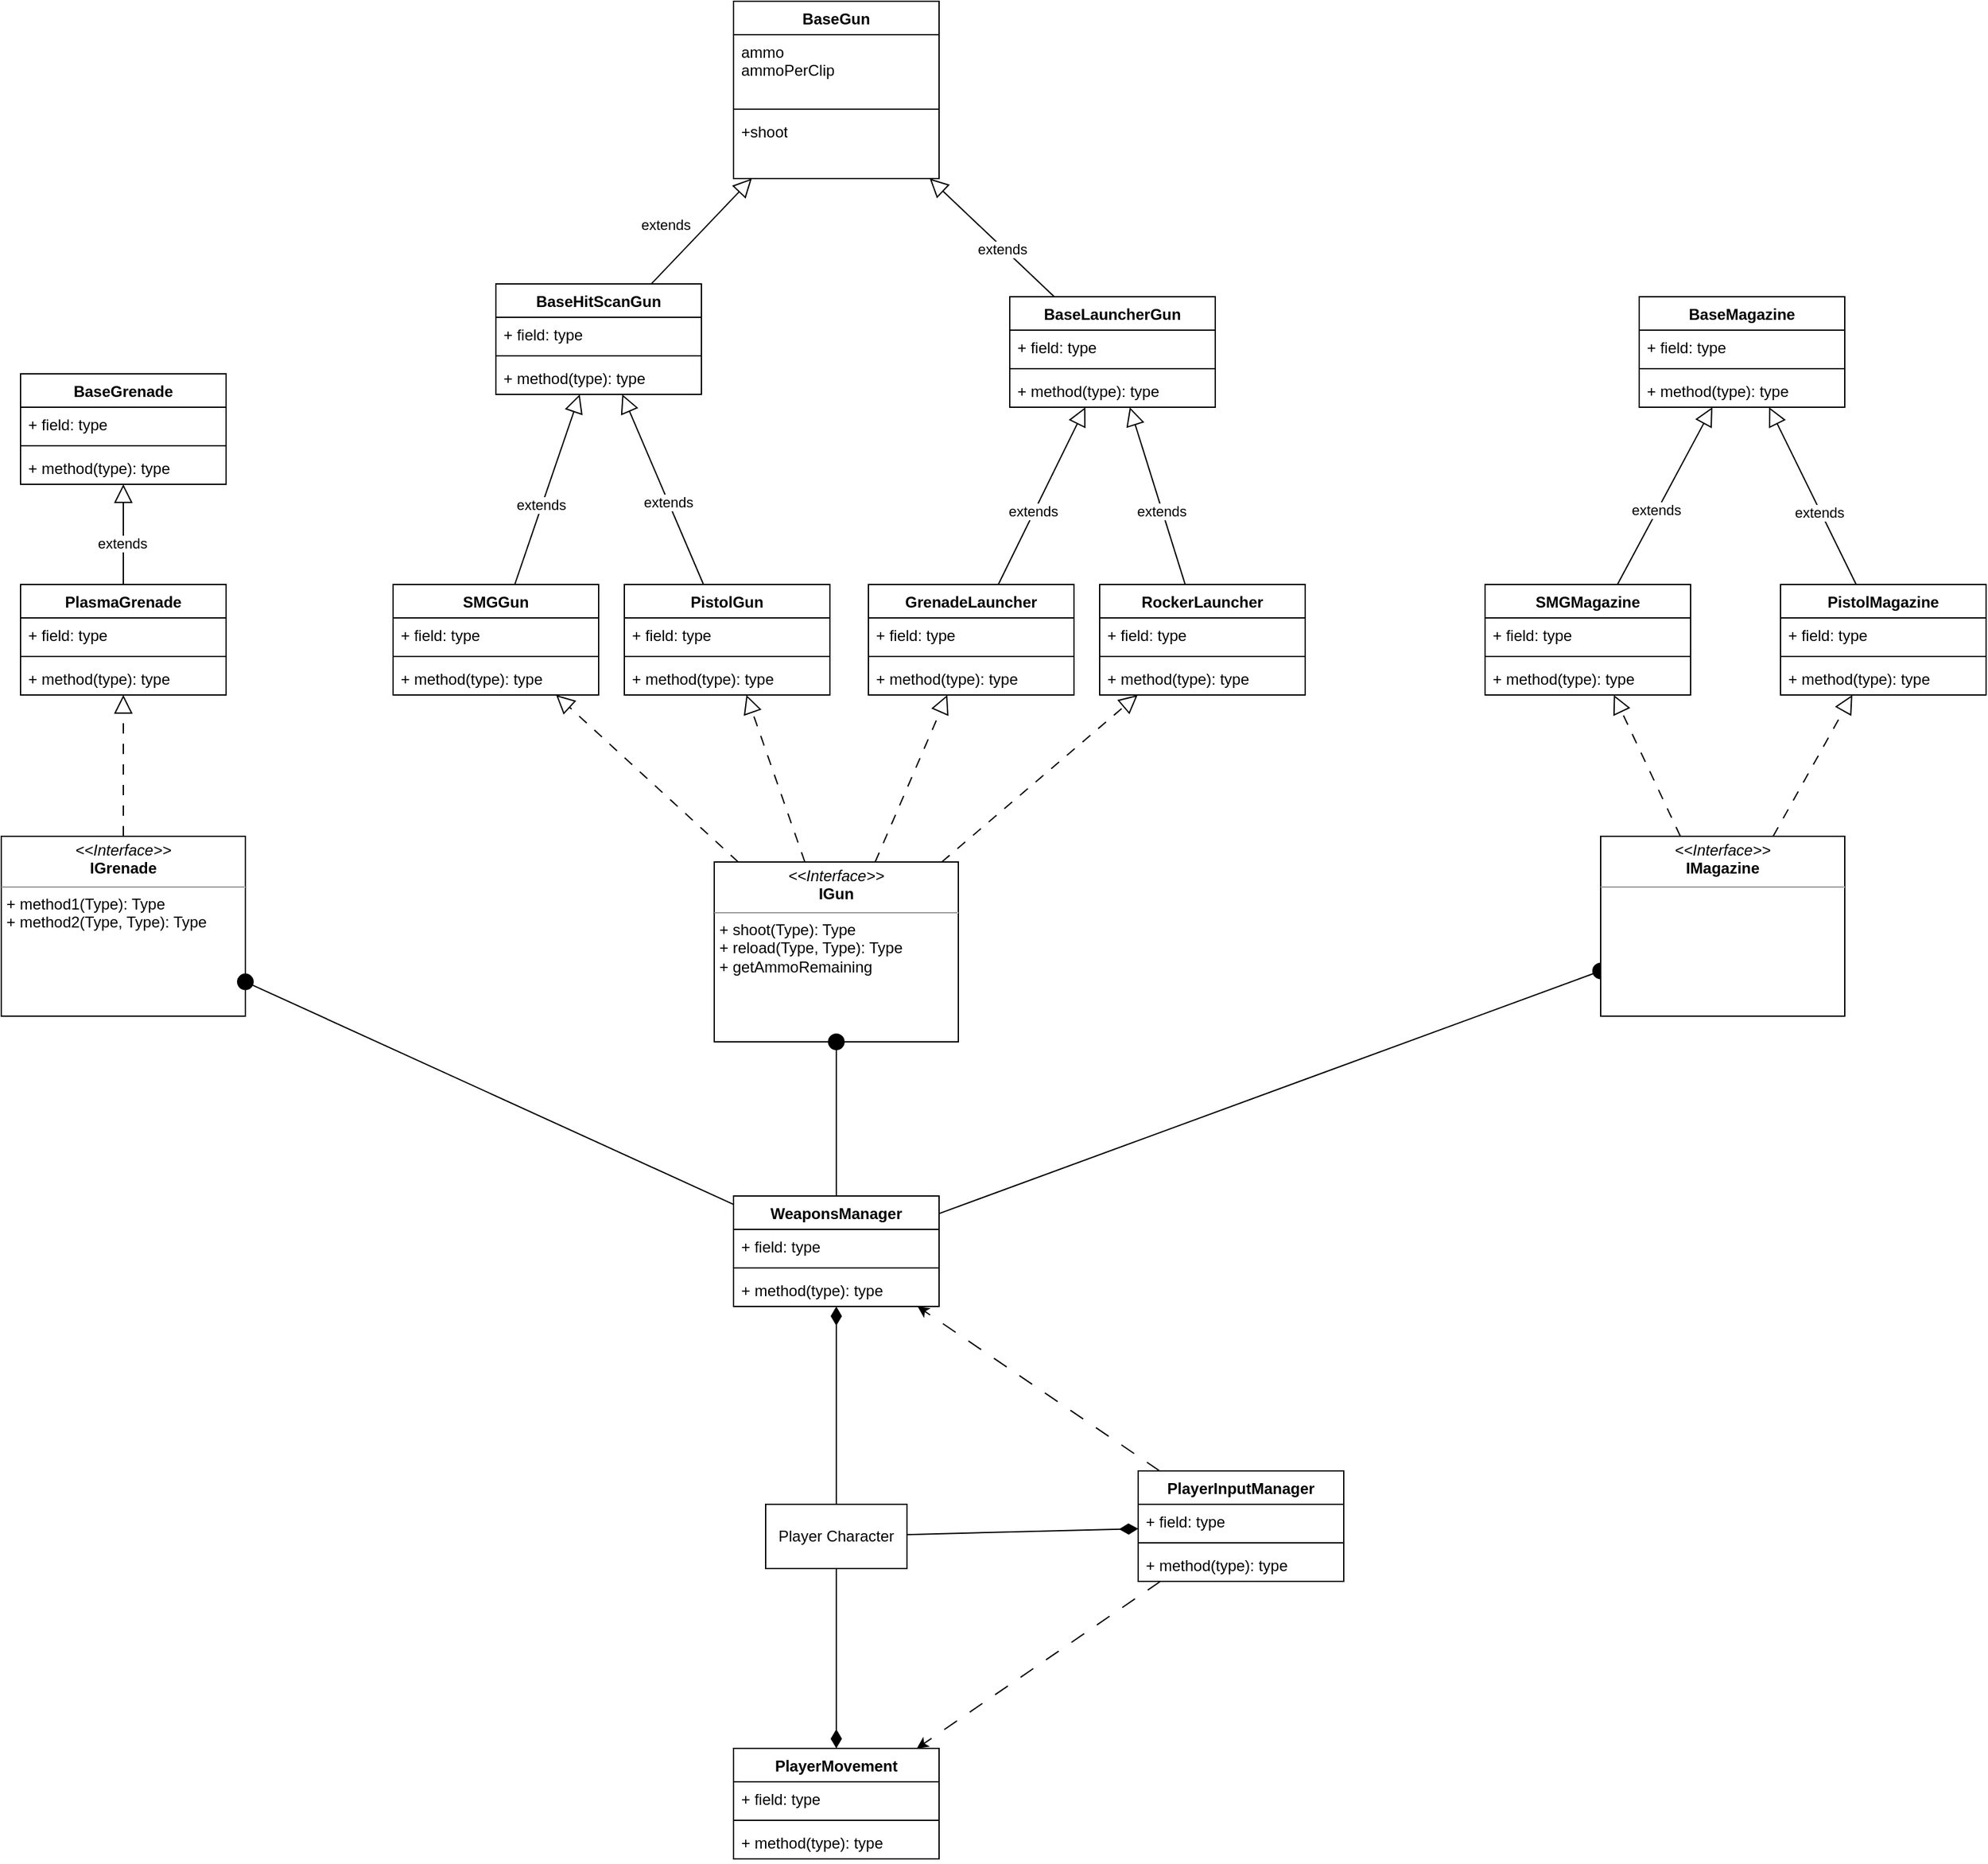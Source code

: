 <mxfile version="26.2.12">
  <diagram name="Page-1" id="c4acf3e9-155e-7222-9cf6-157b1a14988f">
    <mxGraphModel dx="2395" dy="2134" grid="1" gridSize="10" guides="1" tooltips="1" connect="1" arrows="1" fold="1" page="1" pageScale="1" pageWidth="850" pageHeight="1100" background="none" math="0" shadow="0">
      <root>
        <mxCell id="0" />
        <mxCell id="1" parent="0" />
        <mxCell id="F5jnOW8FbkZTIx8M4Hv_-44" style="rounded=0;orthogonalLoop=1;jettySize=auto;html=1;endArrow=diamondThin;endFill=1;startSize=6;endSize=12;exitX=0.5;exitY=0;exitDx=0;exitDy=0;" edge="1" parent="1" source="F5jnOW8FbkZTIx8M4Hv_-43" target="Zl_Os-EKIDO8VoNOlCzx-9">
          <mxGeometry relative="1" as="geometry" />
        </mxCell>
        <mxCell id="F5jnOW8FbkZTIx8M4Hv_-100" style="rounded=0;orthogonalLoop=1;jettySize=auto;html=1;endArrow=oval;endFill=1;endSize=12;" edge="1" parent="1" source="Zl_Os-EKIDO8VoNOlCzx-9" target="F5jnOW8FbkZTIx8M4Hv_-99">
          <mxGeometry relative="1" as="geometry">
            <mxPoint x="410" y="490" as="targetPoint" />
          </mxGeometry>
        </mxCell>
        <mxCell id="Zl_Os-EKIDO8VoNOlCzx-9" value="WeaponsManager" style="swimlane;fontStyle=1;align=center;verticalAlign=top;childLayout=stackLayout;horizontal=1;startSize=26;horizontalStack=0;resizeParent=1;resizeParentMax=0;resizeLast=0;collapsible=1;marginBottom=0;whiteSpace=wrap;html=1;" parent="1" vertex="1">
          <mxGeometry x="-205" y="800" width="160" height="86" as="geometry" />
        </mxCell>
        <mxCell id="Zl_Os-EKIDO8VoNOlCzx-10" value="+ field: type" style="text;strokeColor=none;fillColor=none;align=left;verticalAlign=top;spacingLeft=4;spacingRight=4;overflow=hidden;rotatable=0;points=[[0,0.5],[1,0.5]];portConstraint=eastwest;whiteSpace=wrap;html=1;" parent="Zl_Os-EKIDO8VoNOlCzx-9" vertex="1">
          <mxGeometry y="26" width="160" height="26" as="geometry" />
        </mxCell>
        <mxCell id="Zl_Os-EKIDO8VoNOlCzx-11" value="" style="line;strokeWidth=1;fillColor=none;align=left;verticalAlign=middle;spacingTop=-1;spacingLeft=3;spacingRight=3;rotatable=0;labelPosition=right;points=[];portConstraint=eastwest;strokeColor=inherit;" parent="Zl_Os-EKIDO8VoNOlCzx-9" vertex="1">
          <mxGeometry y="52" width="160" height="8" as="geometry" />
        </mxCell>
        <mxCell id="Zl_Os-EKIDO8VoNOlCzx-12" value="+ method(type): type" style="text;strokeColor=none;fillColor=none;align=left;verticalAlign=top;spacingLeft=4;spacingRight=4;overflow=hidden;rotatable=0;points=[[0,0.5],[1,0.5]];portConstraint=eastwest;whiteSpace=wrap;html=1;" parent="Zl_Os-EKIDO8VoNOlCzx-9" vertex="1">
          <mxGeometry y="60" width="160" height="26" as="geometry" />
        </mxCell>
        <mxCell id="F5jnOW8FbkZTIx8M4Hv_-2" value="" style="endArrow=block;dashed=1;endFill=0;endSize=12;html=1;rounded=0;startSize=6;jumpSize=6;flowAnimation=0;shadow=0;dashPattern=8 8;" edge="1" parent="1" source="F5jnOW8FbkZTIx8M4Hv_-11" target="F5jnOW8FbkZTIx8M4Hv_-3">
          <mxGeometry width="160" relative="1" as="geometry">
            <mxPoint x="-450" y="158" as="sourcePoint" />
            <mxPoint x="-290" y="158" as="targetPoint" />
          </mxGeometry>
        </mxCell>
        <mxCell id="F5jnOW8FbkZTIx8M4Hv_-3" value="SMGGun" style="swimlane;fontStyle=1;align=center;verticalAlign=top;childLayout=stackLayout;horizontal=1;startSize=26;horizontalStack=0;resizeParent=1;resizeParentMax=0;resizeLast=0;collapsible=1;marginBottom=0;whiteSpace=wrap;html=1;" vertex="1" parent="1">
          <mxGeometry x="-470" y="324" width="160" height="86" as="geometry" />
        </mxCell>
        <mxCell id="F5jnOW8FbkZTIx8M4Hv_-4" value="+ field: type" style="text;strokeColor=none;fillColor=none;align=left;verticalAlign=top;spacingLeft=4;spacingRight=4;overflow=hidden;rotatable=0;points=[[0,0.5],[1,0.5]];portConstraint=eastwest;whiteSpace=wrap;html=1;" vertex="1" parent="F5jnOW8FbkZTIx8M4Hv_-3">
          <mxGeometry y="26" width="160" height="26" as="geometry" />
        </mxCell>
        <mxCell id="F5jnOW8FbkZTIx8M4Hv_-5" value="" style="line;strokeWidth=1;fillColor=none;align=left;verticalAlign=middle;spacingTop=-1;spacingLeft=3;spacingRight=3;rotatable=0;labelPosition=right;points=[];portConstraint=eastwest;strokeColor=inherit;" vertex="1" parent="F5jnOW8FbkZTIx8M4Hv_-3">
          <mxGeometry y="52" width="160" height="8" as="geometry" />
        </mxCell>
        <mxCell id="F5jnOW8FbkZTIx8M4Hv_-6" value="+ method(type): type" style="text;strokeColor=none;fillColor=none;align=left;verticalAlign=top;spacingLeft=4;spacingRight=4;overflow=hidden;rotatable=0;points=[[0,0.5],[1,0.5]];portConstraint=eastwest;whiteSpace=wrap;html=1;" vertex="1" parent="F5jnOW8FbkZTIx8M4Hv_-3">
          <mxGeometry y="60" width="160" height="26" as="geometry" />
        </mxCell>
        <mxCell id="F5jnOW8FbkZTIx8M4Hv_-7" value="PistolGun" style="swimlane;fontStyle=1;align=center;verticalAlign=top;childLayout=stackLayout;horizontal=1;startSize=26;horizontalStack=0;resizeParent=1;resizeParentMax=0;resizeLast=0;collapsible=1;marginBottom=0;whiteSpace=wrap;html=1;" vertex="1" parent="1">
          <mxGeometry x="-290" y="324" width="160" height="86" as="geometry" />
        </mxCell>
        <mxCell id="F5jnOW8FbkZTIx8M4Hv_-8" value="+ field: type" style="text;strokeColor=none;fillColor=none;align=left;verticalAlign=top;spacingLeft=4;spacingRight=4;overflow=hidden;rotatable=0;points=[[0,0.5],[1,0.5]];portConstraint=eastwest;whiteSpace=wrap;html=1;" vertex="1" parent="F5jnOW8FbkZTIx8M4Hv_-7">
          <mxGeometry y="26" width="160" height="26" as="geometry" />
        </mxCell>
        <mxCell id="F5jnOW8FbkZTIx8M4Hv_-9" value="" style="line;strokeWidth=1;fillColor=none;align=left;verticalAlign=middle;spacingTop=-1;spacingLeft=3;spacingRight=3;rotatable=0;labelPosition=right;points=[];portConstraint=eastwest;strokeColor=inherit;" vertex="1" parent="F5jnOW8FbkZTIx8M4Hv_-7">
          <mxGeometry y="52" width="160" height="8" as="geometry" />
        </mxCell>
        <mxCell id="F5jnOW8FbkZTIx8M4Hv_-10" value="+ method(type): type" style="text;strokeColor=none;fillColor=none;align=left;verticalAlign=top;spacingLeft=4;spacingRight=4;overflow=hidden;rotatable=0;points=[[0,0.5],[1,0.5]];portConstraint=eastwest;whiteSpace=wrap;html=1;" vertex="1" parent="F5jnOW8FbkZTIx8M4Hv_-7">
          <mxGeometry y="60" width="160" height="26" as="geometry" />
        </mxCell>
        <mxCell id="F5jnOW8FbkZTIx8M4Hv_-11" value="&lt;p style=&quot;margin:0px;margin-top:4px;text-align:center;&quot;&gt;&lt;i&gt;&amp;lt;&amp;lt;Interface&amp;gt;&amp;gt;&lt;/i&gt;&lt;br&gt;&lt;b&gt;IGun&lt;/b&gt;&lt;/p&gt;&lt;hr size=&quot;1&quot;&gt;&lt;p style=&quot;margin:0px;margin-left:4px;&quot;&gt;+ shoot(Type): Type&lt;br&gt;+ reload(Type, Type): Type&lt;/p&gt;&lt;p style=&quot;margin:0px;margin-left:4px;&quot;&gt;+ getAmmoRemaining&lt;/p&gt;" style="verticalAlign=top;align=left;overflow=fill;fontSize=12;fontFamily=Helvetica;html=1;rounded=0;shadow=0;comic=0;labelBackgroundColor=none;strokeWidth=1" vertex="1" parent="1">
          <mxGeometry x="-220" y="540" width="190" height="140" as="geometry" />
        </mxCell>
        <mxCell id="F5jnOW8FbkZTIx8M4Hv_-22" value="PlasmaGrenade" style="swimlane;fontStyle=1;align=center;verticalAlign=top;childLayout=stackLayout;horizontal=1;startSize=26;horizontalStack=0;resizeParent=1;resizeParentMax=0;resizeLast=0;collapsible=1;marginBottom=0;whiteSpace=wrap;html=1;" vertex="1" parent="1">
          <mxGeometry x="-760" y="324" width="160" height="86" as="geometry" />
        </mxCell>
        <mxCell id="F5jnOW8FbkZTIx8M4Hv_-23" value="+ field: type" style="text;strokeColor=none;fillColor=none;align=left;verticalAlign=top;spacingLeft=4;spacingRight=4;overflow=hidden;rotatable=0;points=[[0,0.5],[1,0.5]];portConstraint=eastwest;whiteSpace=wrap;html=1;" vertex="1" parent="F5jnOW8FbkZTIx8M4Hv_-22">
          <mxGeometry y="26" width="160" height="26" as="geometry" />
        </mxCell>
        <mxCell id="F5jnOW8FbkZTIx8M4Hv_-24" value="" style="line;strokeWidth=1;fillColor=none;align=left;verticalAlign=middle;spacingTop=-1;spacingLeft=3;spacingRight=3;rotatable=0;labelPosition=right;points=[];portConstraint=eastwest;strokeColor=inherit;" vertex="1" parent="F5jnOW8FbkZTIx8M4Hv_-22">
          <mxGeometry y="52" width="160" height="8" as="geometry" />
        </mxCell>
        <mxCell id="F5jnOW8FbkZTIx8M4Hv_-25" value="+ method(type): type" style="text;strokeColor=none;fillColor=none;align=left;verticalAlign=top;spacingLeft=4;spacingRight=4;overflow=hidden;rotatable=0;points=[[0,0.5],[1,0.5]];portConstraint=eastwest;whiteSpace=wrap;html=1;" vertex="1" parent="F5jnOW8FbkZTIx8M4Hv_-22">
          <mxGeometry y="60" width="160" height="26" as="geometry" />
        </mxCell>
        <mxCell id="F5jnOW8FbkZTIx8M4Hv_-33" style="rounded=0;orthogonalLoop=1;jettySize=auto;html=1;dashed=1;dashPattern=8 8;endSize=12;endArrow=block;endFill=0;" edge="1" parent="1" source="F5jnOW8FbkZTIx8M4Hv_-32" target="F5jnOW8FbkZTIx8M4Hv_-22">
          <mxGeometry relative="1" as="geometry" />
        </mxCell>
        <mxCell id="F5jnOW8FbkZTIx8M4Hv_-32" value="&lt;p style=&quot;margin:0px;margin-top:4px;text-align:center;&quot;&gt;&lt;i&gt;&amp;lt;&amp;lt;Interface&amp;gt;&amp;gt;&lt;/i&gt;&lt;br&gt;&lt;b&gt;IGrenade&lt;/b&gt;&lt;/p&gt;&lt;hr size=&quot;1&quot;&gt;&lt;p style=&quot;margin:0px;margin-left:4px;&quot;&gt;+ method1(Type): Type&lt;br&gt;+ method2(Type, Type): Type&lt;/p&gt;" style="verticalAlign=top;align=left;overflow=fill;fontSize=12;fontFamily=Helvetica;html=1;rounded=0;shadow=0;comic=0;labelBackgroundColor=none;strokeWidth=1" vertex="1" parent="1">
          <mxGeometry x="-775" y="520" width="190" height="140" as="geometry" />
        </mxCell>
        <mxCell id="F5jnOW8FbkZTIx8M4Hv_-34" value="" style="endArrow=oval;endFill=1;endSize=12;html=1;rounded=0;" edge="1" parent="1" source="Zl_Os-EKIDO8VoNOlCzx-9" target="F5jnOW8FbkZTIx8M4Hv_-32">
          <mxGeometry width="160" relative="1" as="geometry">
            <mxPoint x="-60" y="678" as="sourcePoint" />
            <mxPoint x="100" y="678" as="targetPoint" />
          </mxGeometry>
        </mxCell>
        <mxCell id="F5jnOW8FbkZTIx8M4Hv_-35" value="" style="endArrow=oval;endFill=1;endSize=12;html=1;rounded=0;" edge="1" parent="1" source="Zl_Os-EKIDO8VoNOlCzx-9" target="F5jnOW8FbkZTIx8M4Hv_-11">
          <mxGeometry width="160" relative="1" as="geometry">
            <mxPoint x="183" y="695" as="sourcePoint" />
            <mxPoint x="60" y="528" as="targetPoint" />
          </mxGeometry>
        </mxCell>
        <mxCell id="F5jnOW8FbkZTIx8M4Hv_-38" style="rounded=0;orthogonalLoop=1;jettySize=auto;html=1;dashed=1;dashPattern=8 8;endSize=12;endArrow=block;endFill=0;" edge="1" parent="1" source="F5jnOW8FbkZTIx8M4Hv_-11" target="F5jnOW8FbkZTIx8M4Hv_-7">
          <mxGeometry relative="1" as="geometry">
            <mxPoint x="90" y="221" as="sourcePoint" />
            <mxPoint x="5" y="278" as="targetPoint" />
          </mxGeometry>
        </mxCell>
        <mxCell id="F5jnOW8FbkZTIx8M4Hv_-111" style="rounded=0;orthogonalLoop=1;jettySize=auto;html=1;dashed=1;dashPattern=12 12;" edge="1" parent="1" source="F5jnOW8FbkZTIx8M4Hv_-39" target="Zl_Os-EKIDO8VoNOlCzx-9">
          <mxGeometry relative="1" as="geometry" />
        </mxCell>
        <mxCell id="F5jnOW8FbkZTIx8M4Hv_-39" value="PlayerInputManager" style="swimlane;fontStyle=1;align=center;verticalAlign=top;childLayout=stackLayout;horizontal=1;startSize=26;horizontalStack=0;resizeParent=1;resizeParentMax=0;resizeLast=0;collapsible=1;marginBottom=0;whiteSpace=wrap;html=1;" vertex="1" parent="1">
          <mxGeometry x="110" y="1014" width="160" height="86" as="geometry" />
        </mxCell>
        <mxCell id="F5jnOW8FbkZTIx8M4Hv_-40" value="+ field: type" style="text;strokeColor=none;fillColor=none;align=left;verticalAlign=top;spacingLeft=4;spacingRight=4;overflow=hidden;rotatable=0;points=[[0,0.5],[1,0.5]];portConstraint=eastwest;whiteSpace=wrap;html=1;" vertex="1" parent="F5jnOW8FbkZTIx8M4Hv_-39">
          <mxGeometry y="26" width="160" height="26" as="geometry" />
        </mxCell>
        <mxCell id="F5jnOW8FbkZTIx8M4Hv_-41" value="" style="line;strokeWidth=1;fillColor=none;align=left;verticalAlign=middle;spacingTop=-1;spacingLeft=3;spacingRight=3;rotatable=0;labelPosition=right;points=[];portConstraint=eastwest;strokeColor=inherit;" vertex="1" parent="F5jnOW8FbkZTIx8M4Hv_-39">
          <mxGeometry y="52" width="160" height="8" as="geometry" />
        </mxCell>
        <mxCell id="F5jnOW8FbkZTIx8M4Hv_-42" value="+ method(type): type" style="text;strokeColor=none;fillColor=none;align=left;verticalAlign=top;spacingLeft=4;spacingRight=4;overflow=hidden;rotatable=0;points=[[0,0.5],[1,0.5]];portConstraint=eastwest;whiteSpace=wrap;html=1;" vertex="1" parent="F5jnOW8FbkZTIx8M4Hv_-39">
          <mxGeometry y="60" width="160" height="26" as="geometry" />
        </mxCell>
        <mxCell id="F5jnOW8FbkZTIx8M4Hv_-43" value="Player Character" style="html=1;whiteSpace=wrap;" vertex="1" parent="1">
          <mxGeometry x="-180" y="1040" width="110" height="50" as="geometry" />
        </mxCell>
        <mxCell id="F5jnOW8FbkZTIx8M4Hv_-45" style="rounded=0;orthogonalLoop=1;jettySize=auto;html=1;endArrow=diamondThin;endFill=1;startSize=6;endSize=12;" edge="1" parent="1" source="F5jnOW8FbkZTIx8M4Hv_-43" target="F5jnOW8FbkZTIx8M4Hv_-39">
          <mxGeometry relative="1" as="geometry">
            <mxPoint x="-155" y="990" as="sourcePoint" />
            <mxPoint x="-175" y="823" as="targetPoint" />
          </mxGeometry>
        </mxCell>
        <mxCell id="F5jnOW8FbkZTIx8M4Hv_-46" value="PlayerMovement" style="swimlane;fontStyle=1;align=center;verticalAlign=top;childLayout=stackLayout;horizontal=1;startSize=26;horizontalStack=0;resizeParent=1;resizeParentMax=0;resizeLast=0;collapsible=1;marginBottom=0;whiteSpace=wrap;html=1;" vertex="1" parent="1">
          <mxGeometry x="-205" y="1230" width="160" height="86" as="geometry" />
        </mxCell>
        <mxCell id="F5jnOW8FbkZTIx8M4Hv_-47" value="+ field: type" style="text;strokeColor=none;fillColor=none;align=left;verticalAlign=top;spacingLeft=4;spacingRight=4;overflow=hidden;rotatable=0;points=[[0,0.5],[1,0.5]];portConstraint=eastwest;whiteSpace=wrap;html=1;" vertex="1" parent="F5jnOW8FbkZTIx8M4Hv_-46">
          <mxGeometry y="26" width="160" height="26" as="geometry" />
        </mxCell>
        <mxCell id="F5jnOW8FbkZTIx8M4Hv_-48" value="" style="line;strokeWidth=1;fillColor=none;align=left;verticalAlign=middle;spacingTop=-1;spacingLeft=3;spacingRight=3;rotatable=0;labelPosition=right;points=[];portConstraint=eastwest;strokeColor=inherit;" vertex="1" parent="F5jnOW8FbkZTIx8M4Hv_-46">
          <mxGeometry y="52" width="160" height="8" as="geometry" />
        </mxCell>
        <mxCell id="F5jnOW8FbkZTIx8M4Hv_-49" value="+ method(type): type" style="text;strokeColor=none;fillColor=none;align=left;verticalAlign=top;spacingLeft=4;spacingRight=4;overflow=hidden;rotatable=0;points=[[0,0.5],[1,0.5]];portConstraint=eastwest;whiteSpace=wrap;html=1;" vertex="1" parent="F5jnOW8FbkZTIx8M4Hv_-46">
          <mxGeometry y="60" width="160" height="26" as="geometry" />
        </mxCell>
        <mxCell id="F5jnOW8FbkZTIx8M4Hv_-50" style="rounded=0;orthogonalLoop=1;jettySize=auto;html=1;endArrow=diamondThin;endFill=1;startSize=6;endSize=12;" edge="1" parent="1" source="F5jnOW8FbkZTIx8M4Hv_-43" target="F5jnOW8FbkZTIx8M4Hv_-46">
          <mxGeometry relative="1" as="geometry">
            <mxPoint x="75" y="927" as="sourcePoint" />
            <mxPoint x="137" y="830" as="targetPoint" />
          </mxGeometry>
        </mxCell>
        <mxCell id="F5jnOW8FbkZTIx8M4Hv_-55" style="rounded=0;orthogonalLoop=1;jettySize=auto;html=1;endArrow=block;endFill=0;startSize=6;endSize=12;" edge="1" parent="1" source="F5jnOW8FbkZTIx8M4Hv_-3" target="F5jnOW8FbkZTIx8M4Hv_-51">
          <mxGeometry relative="1" as="geometry" />
        </mxCell>
        <mxCell id="F5jnOW8FbkZTIx8M4Hv_-57" value="extends" style="edgeLabel;html=1;align=center;verticalAlign=middle;resizable=0;points=[];" vertex="1" connectable="0" parent="F5jnOW8FbkZTIx8M4Hv_-55">
          <mxGeometry x="-0.172" y="1" relative="1" as="geometry">
            <mxPoint as="offset" />
          </mxGeometry>
        </mxCell>
        <mxCell id="F5jnOW8FbkZTIx8M4Hv_-51" value="&lt;div&gt;BaseHitScanGun&lt;/div&gt;" style="swimlane;fontStyle=1;align=center;verticalAlign=top;childLayout=stackLayout;horizontal=1;startSize=26;horizontalStack=0;resizeParent=1;resizeParentMax=0;resizeLast=0;collapsible=1;marginBottom=0;whiteSpace=wrap;html=1;" vertex="1" parent="1">
          <mxGeometry x="-390" y="90" width="160" height="86" as="geometry" />
        </mxCell>
        <mxCell id="F5jnOW8FbkZTIx8M4Hv_-52" value="+ field: type" style="text;strokeColor=none;fillColor=none;align=left;verticalAlign=top;spacingLeft=4;spacingRight=4;overflow=hidden;rotatable=0;points=[[0,0.5],[1,0.5]];portConstraint=eastwest;whiteSpace=wrap;html=1;" vertex="1" parent="F5jnOW8FbkZTIx8M4Hv_-51">
          <mxGeometry y="26" width="160" height="26" as="geometry" />
        </mxCell>
        <mxCell id="F5jnOW8FbkZTIx8M4Hv_-53" value="" style="line;strokeWidth=1;fillColor=none;align=left;verticalAlign=middle;spacingTop=-1;spacingLeft=3;spacingRight=3;rotatable=0;labelPosition=right;points=[];portConstraint=eastwest;strokeColor=inherit;" vertex="1" parent="F5jnOW8FbkZTIx8M4Hv_-51">
          <mxGeometry y="52" width="160" height="8" as="geometry" />
        </mxCell>
        <mxCell id="F5jnOW8FbkZTIx8M4Hv_-54" value="+ method(type): type" style="text;strokeColor=none;fillColor=none;align=left;verticalAlign=top;spacingLeft=4;spacingRight=4;overflow=hidden;rotatable=0;points=[[0,0.5],[1,0.5]];portConstraint=eastwest;whiteSpace=wrap;html=1;" vertex="1" parent="F5jnOW8FbkZTIx8M4Hv_-51">
          <mxGeometry y="60" width="160" height="26" as="geometry" />
        </mxCell>
        <mxCell id="F5jnOW8FbkZTIx8M4Hv_-56" style="rounded=0;orthogonalLoop=1;jettySize=auto;html=1;endArrow=block;endFill=0;startSize=6;endSize=12;" edge="1" parent="1" source="F5jnOW8FbkZTIx8M4Hv_-7" target="F5jnOW8FbkZTIx8M4Hv_-51">
          <mxGeometry relative="1" as="geometry">
            <mxPoint x="-447" y="334" as="sourcePoint" />
            <mxPoint x="-428" y="266" as="targetPoint" />
          </mxGeometry>
        </mxCell>
        <mxCell id="F5jnOW8FbkZTIx8M4Hv_-58" value="extends" style="edgeLabel;html=1;align=center;verticalAlign=middle;resizable=0;points=[];" vertex="1" connectable="0" parent="F5jnOW8FbkZTIx8M4Hv_-56">
          <mxGeometry x="-0.139" y="-1" relative="1" as="geometry">
            <mxPoint x="-1" as="offset" />
          </mxGeometry>
        </mxCell>
        <mxCell id="F5jnOW8FbkZTIx8M4Hv_-59" value="BaseGun" style="swimlane;fontStyle=1;align=center;verticalAlign=top;childLayout=stackLayout;horizontal=1;startSize=26;horizontalStack=0;resizeParent=1;resizeParentMax=0;resizeLast=0;collapsible=1;marginBottom=0;whiteSpace=wrap;html=1;" vertex="1" parent="1">
          <mxGeometry x="-205" y="-130" width="160" height="138" as="geometry" />
        </mxCell>
        <mxCell id="F5jnOW8FbkZTIx8M4Hv_-60" value="&lt;div&gt;ammo&lt;/div&gt;&lt;div&gt;ammoPerClip&lt;/div&gt;" style="text;strokeColor=none;fillColor=none;align=left;verticalAlign=top;spacingLeft=4;spacingRight=4;overflow=hidden;rotatable=0;points=[[0,0.5],[1,0.5]];portConstraint=eastwest;whiteSpace=wrap;html=1;" vertex="1" parent="F5jnOW8FbkZTIx8M4Hv_-59">
          <mxGeometry y="26" width="160" height="54" as="geometry" />
        </mxCell>
        <mxCell id="F5jnOW8FbkZTIx8M4Hv_-61" value="" style="line;strokeWidth=1;fillColor=none;align=left;verticalAlign=middle;spacingTop=-1;spacingLeft=3;spacingRight=3;rotatable=0;labelPosition=right;points=[];portConstraint=eastwest;strokeColor=inherit;" vertex="1" parent="F5jnOW8FbkZTIx8M4Hv_-59">
          <mxGeometry y="80" width="160" height="8" as="geometry" />
        </mxCell>
        <mxCell id="F5jnOW8FbkZTIx8M4Hv_-62" value="+shoot" style="text;strokeColor=none;fillColor=none;align=left;verticalAlign=top;spacingLeft=4;spacingRight=4;overflow=hidden;rotatable=0;points=[[0,0.5],[1,0.5]];portConstraint=eastwest;whiteSpace=wrap;html=1;" vertex="1" parent="F5jnOW8FbkZTIx8M4Hv_-59">
          <mxGeometry y="88" width="160" height="50" as="geometry" />
        </mxCell>
        <mxCell id="F5jnOW8FbkZTIx8M4Hv_-63" style="rounded=0;orthogonalLoop=1;jettySize=auto;html=1;endArrow=block;endFill=0;startSize=6;endSize=12;" edge="1" parent="1" source="F5jnOW8FbkZTIx8M4Hv_-51" target="F5jnOW8FbkZTIx8M4Hv_-59">
          <mxGeometry relative="1" as="geometry">
            <mxPoint x="-570" y="188" as="sourcePoint" />
            <mxPoint x="-526" y="120" as="targetPoint" />
            <Array as="points" />
          </mxGeometry>
        </mxCell>
        <mxCell id="F5jnOW8FbkZTIx8M4Hv_-64" value="extends" style="edgeLabel;html=1;align=center;verticalAlign=middle;resizable=0;points=[];" vertex="1" connectable="0" parent="F5jnOW8FbkZTIx8M4Hv_-63">
          <mxGeometry x="-0.172" y="1" relative="1" as="geometry">
            <mxPoint x="-21" y="-12" as="offset" />
          </mxGeometry>
        </mxCell>
        <mxCell id="F5jnOW8FbkZTIx8M4Hv_-65" value="BaseLauncherGun" style="swimlane;fontStyle=1;align=center;verticalAlign=top;childLayout=stackLayout;horizontal=1;startSize=26;horizontalStack=0;resizeParent=1;resizeParentMax=0;resizeLast=0;collapsible=1;marginBottom=0;whiteSpace=wrap;html=1;" vertex="1" parent="1">
          <mxGeometry x="10" y="100" width="160" height="86" as="geometry" />
        </mxCell>
        <mxCell id="F5jnOW8FbkZTIx8M4Hv_-66" value="+ field: type" style="text;strokeColor=none;fillColor=none;align=left;verticalAlign=top;spacingLeft=4;spacingRight=4;overflow=hidden;rotatable=0;points=[[0,0.5],[1,0.5]];portConstraint=eastwest;whiteSpace=wrap;html=1;" vertex="1" parent="F5jnOW8FbkZTIx8M4Hv_-65">
          <mxGeometry y="26" width="160" height="26" as="geometry" />
        </mxCell>
        <mxCell id="F5jnOW8FbkZTIx8M4Hv_-67" value="" style="line;strokeWidth=1;fillColor=none;align=left;verticalAlign=middle;spacingTop=-1;spacingLeft=3;spacingRight=3;rotatable=0;labelPosition=right;points=[];portConstraint=eastwest;strokeColor=inherit;" vertex="1" parent="F5jnOW8FbkZTIx8M4Hv_-65">
          <mxGeometry y="52" width="160" height="8" as="geometry" />
        </mxCell>
        <mxCell id="F5jnOW8FbkZTIx8M4Hv_-68" value="+ method(type): type" style="text;strokeColor=none;fillColor=none;align=left;verticalAlign=top;spacingLeft=4;spacingRight=4;overflow=hidden;rotatable=0;points=[[0,0.5],[1,0.5]];portConstraint=eastwest;whiteSpace=wrap;html=1;" vertex="1" parent="F5jnOW8FbkZTIx8M4Hv_-65">
          <mxGeometry y="60" width="160" height="26" as="geometry" />
        </mxCell>
        <mxCell id="F5jnOW8FbkZTIx8M4Hv_-69" style="rounded=0;orthogonalLoop=1;jettySize=auto;html=1;endArrow=block;endFill=0;startSize=6;endSize=12;" edge="1" parent="1" source="F5jnOW8FbkZTIx8M4Hv_-65" target="F5jnOW8FbkZTIx8M4Hv_-59">
          <mxGeometry relative="1" as="geometry">
            <mxPoint x="-311" y="180" as="sourcePoint" />
            <mxPoint x="-239" y="116" as="targetPoint" />
          </mxGeometry>
        </mxCell>
        <mxCell id="F5jnOW8FbkZTIx8M4Hv_-70" value="extends" style="edgeLabel;html=1;align=center;verticalAlign=middle;resizable=0;points=[];" vertex="1" connectable="0" parent="F5jnOW8FbkZTIx8M4Hv_-69">
          <mxGeometry x="-0.172" y="1" relative="1" as="geometry">
            <mxPoint as="offset" />
          </mxGeometry>
        </mxCell>
        <mxCell id="F5jnOW8FbkZTIx8M4Hv_-71" value="GrenadeLauncher" style="swimlane;fontStyle=1;align=center;verticalAlign=top;childLayout=stackLayout;horizontal=1;startSize=26;horizontalStack=0;resizeParent=1;resizeParentMax=0;resizeLast=0;collapsible=1;marginBottom=0;whiteSpace=wrap;html=1;" vertex="1" parent="1">
          <mxGeometry x="-100" y="324" width="160" height="86" as="geometry" />
        </mxCell>
        <mxCell id="F5jnOW8FbkZTIx8M4Hv_-72" value="+ field: type" style="text;strokeColor=none;fillColor=none;align=left;verticalAlign=top;spacingLeft=4;spacingRight=4;overflow=hidden;rotatable=0;points=[[0,0.5],[1,0.5]];portConstraint=eastwest;whiteSpace=wrap;html=1;" vertex="1" parent="F5jnOW8FbkZTIx8M4Hv_-71">
          <mxGeometry y="26" width="160" height="26" as="geometry" />
        </mxCell>
        <mxCell id="F5jnOW8FbkZTIx8M4Hv_-73" value="" style="line;strokeWidth=1;fillColor=none;align=left;verticalAlign=middle;spacingTop=-1;spacingLeft=3;spacingRight=3;rotatable=0;labelPosition=right;points=[];portConstraint=eastwest;strokeColor=inherit;" vertex="1" parent="F5jnOW8FbkZTIx8M4Hv_-71">
          <mxGeometry y="52" width="160" height="8" as="geometry" />
        </mxCell>
        <mxCell id="F5jnOW8FbkZTIx8M4Hv_-74" value="+ method(type): type" style="text;strokeColor=none;fillColor=none;align=left;verticalAlign=top;spacingLeft=4;spacingRight=4;overflow=hidden;rotatable=0;points=[[0,0.5],[1,0.5]];portConstraint=eastwest;whiteSpace=wrap;html=1;" vertex="1" parent="F5jnOW8FbkZTIx8M4Hv_-71">
          <mxGeometry y="60" width="160" height="26" as="geometry" />
        </mxCell>
        <mxCell id="F5jnOW8FbkZTIx8M4Hv_-75" value="RockerLauncher" style="swimlane;fontStyle=1;align=center;verticalAlign=top;childLayout=stackLayout;horizontal=1;startSize=26;horizontalStack=0;resizeParent=1;resizeParentMax=0;resizeLast=0;collapsible=1;marginBottom=0;whiteSpace=wrap;html=1;" vertex="1" parent="1">
          <mxGeometry x="80" y="324" width="160" height="86" as="geometry" />
        </mxCell>
        <mxCell id="F5jnOW8FbkZTIx8M4Hv_-76" value="+ field: type" style="text;strokeColor=none;fillColor=none;align=left;verticalAlign=top;spacingLeft=4;spacingRight=4;overflow=hidden;rotatable=0;points=[[0,0.5],[1,0.5]];portConstraint=eastwest;whiteSpace=wrap;html=1;" vertex="1" parent="F5jnOW8FbkZTIx8M4Hv_-75">
          <mxGeometry y="26" width="160" height="26" as="geometry" />
        </mxCell>
        <mxCell id="F5jnOW8FbkZTIx8M4Hv_-77" value="" style="line;strokeWidth=1;fillColor=none;align=left;verticalAlign=middle;spacingTop=-1;spacingLeft=3;spacingRight=3;rotatable=0;labelPosition=right;points=[];portConstraint=eastwest;strokeColor=inherit;" vertex="1" parent="F5jnOW8FbkZTIx8M4Hv_-75">
          <mxGeometry y="52" width="160" height="8" as="geometry" />
        </mxCell>
        <mxCell id="F5jnOW8FbkZTIx8M4Hv_-78" value="+ method(type): type" style="text;strokeColor=none;fillColor=none;align=left;verticalAlign=top;spacingLeft=4;spacingRight=4;overflow=hidden;rotatable=0;points=[[0,0.5],[1,0.5]];portConstraint=eastwest;whiteSpace=wrap;html=1;" vertex="1" parent="F5jnOW8FbkZTIx8M4Hv_-75">
          <mxGeometry y="60" width="160" height="26" as="geometry" />
        </mxCell>
        <mxCell id="F5jnOW8FbkZTIx8M4Hv_-79" style="rounded=0;orthogonalLoop=1;jettySize=auto;html=1;endArrow=block;endFill=0;startSize=6;endSize=12;" edge="1" parent="1" source="F5jnOW8FbkZTIx8M4Hv_-75" target="F5jnOW8FbkZTIx8M4Hv_-65">
          <mxGeometry relative="1" as="geometry">
            <mxPoint x="243" y="204" as="sourcePoint" />
            <mxPoint x="137" y="140" as="targetPoint" />
          </mxGeometry>
        </mxCell>
        <mxCell id="F5jnOW8FbkZTIx8M4Hv_-80" value="extends" style="edgeLabel;html=1;align=center;verticalAlign=middle;resizable=0;points=[];" vertex="1" connectable="0" parent="F5jnOW8FbkZTIx8M4Hv_-79">
          <mxGeometry x="-0.172" y="1" relative="1" as="geometry">
            <mxPoint as="offset" />
          </mxGeometry>
        </mxCell>
        <mxCell id="F5jnOW8FbkZTIx8M4Hv_-81" style="rounded=0;orthogonalLoop=1;jettySize=auto;html=1;endArrow=block;endFill=0;startSize=6;endSize=12;" edge="1" parent="1" source="F5jnOW8FbkZTIx8M4Hv_-71" target="F5jnOW8FbkZTIx8M4Hv_-65">
          <mxGeometry relative="1" as="geometry">
            <mxPoint x="-170" y="220" as="sourcePoint" />
            <mxPoint x="48" y="190" as="targetPoint" />
          </mxGeometry>
        </mxCell>
        <mxCell id="F5jnOW8FbkZTIx8M4Hv_-82" value="extends" style="edgeLabel;html=1;align=center;verticalAlign=middle;resizable=0;points=[];" vertex="1" connectable="0" parent="F5jnOW8FbkZTIx8M4Hv_-81">
          <mxGeometry x="-0.172" y="1" relative="1" as="geometry">
            <mxPoint as="offset" />
          </mxGeometry>
        </mxCell>
        <mxCell id="F5jnOW8FbkZTIx8M4Hv_-83" style="rounded=0;orthogonalLoop=1;jettySize=auto;html=1;dashed=1;dashPattern=8 8;endSize=12;endArrow=block;endFill=0;" edge="1" parent="1" source="F5jnOW8FbkZTIx8M4Hv_-11" target="F5jnOW8FbkZTIx8M4Hv_-71">
          <mxGeometry relative="1" as="geometry">
            <mxPoint x="-120" y="503" as="sourcePoint" />
            <mxPoint x="-61" y="450" as="targetPoint" />
          </mxGeometry>
        </mxCell>
        <mxCell id="F5jnOW8FbkZTIx8M4Hv_-84" style="rounded=0;orthogonalLoop=1;jettySize=auto;html=1;dashed=1;dashPattern=8 8;endSize=12;endArrow=block;endFill=0;" edge="1" parent="1" source="F5jnOW8FbkZTIx8M4Hv_-11" target="F5jnOW8FbkZTIx8M4Hv_-75">
          <mxGeometry relative="1" as="geometry">
            <mxPoint x="90" y="523" as="sourcePoint" />
            <mxPoint x="149" y="470" as="targetPoint" />
          </mxGeometry>
        </mxCell>
        <mxCell id="F5jnOW8FbkZTIx8M4Hv_-85" value="BaseGrenade" style="swimlane;fontStyle=1;align=center;verticalAlign=top;childLayout=stackLayout;horizontal=1;startSize=26;horizontalStack=0;resizeParent=1;resizeParentMax=0;resizeLast=0;collapsible=1;marginBottom=0;whiteSpace=wrap;html=1;" vertex="1" parent="1">
          <mxGeometry x="-760" y="160" width="160" height="86" as="geometry" />
        </mxCell>
        <mxCell id="F5jnOW8FbkZTIx8M4Hv_-86" value="+ field: type" style="text;strokeColor=none;fillColor=none;align=left;verticalAlign=top;spacingLeft=4;spacingRight=4;overflow=hidden;rotatable=0;points=[[0,0.5],[1,0.5]];portConstraint=eastwest;whiteSpace=wrap;html=1;" vertex="1" parent="F5jnOW8FbkZTIx8M4Hv_-85">
          <mxGeometry y="26" width="160" height="26" as="geometry" />
        </mxCell>
        <mxCell id="F5jnOW8FbkZTIx8M4Hv_-87" value="" style="line;strokeWidth=1;fillColor=none;align=left;verticalAlign=middle;spacingTop=-1;spacingLeft=3;spacingRight=3;rotatable=0;labelPosition=right;points=[];portConstraint=eastwest;strokeColor=inherit;" vertex="1" parent="F5jnOW8FbkZTIx8M4Hv_-85">
          <mxGeometry y="52" width="160" height="8" as="geometry" />
        </mxCell>
        <mxCell id="F5jnOW8FbkZTIx8M4Hv_-88" value="+ method(type): type" style="text;strokeColor=none;fillColor=none;align=left;verticalAlign=top;spacingLeft=4;spacingRight=4;overflow=hidden;rotatable=0;points=[[0,0.5],[1,0.5]];portConstraint=eastwest;whiteSpace=wrap;html=1;" vertex="1" parent="F5jnOW8FbkZTIx8M4Hv_-85">
          <mxGeometry y="60" width="160" height="26" as="geometry" />
        </mxCell>
        <mxCell id="F5jnOW8FbkZTIx8M4Hv_-89" style="rounded=0;orthogonalLoop=1;jettySize=auto;html=1;endArrow=block;endFill=0;startSize=6;endSize=12;" edge="1" parent="1" source="F5jnOW8FbkZTIx8M4Hv_-22" target="F5jnOW8FbkZTIx8M4Hv_-85">
          <mxGeometry relative="1" as="geometry">
            <mxPoint x="-590" y="288" as="sourcePoint" />
            <mxPoint x="-531" y="210" as="targetPoint" />
          </mxGeometry>
        </mxCell>
        <mxCell id="F5jnOW8FbkZTIx8M4Hv_-90" value="extends" style="edgeLabel;html=1;align=center;verticalAlign=middle;resizable=0;points=[];" vertex="1" connectable="0" parent="F5jnOW8FbkZTIx8M4Hv_-89">
          <mxGeometry x="-0.172" y="1" relative="1" as="geometry">
            <mxPoint as="offset" />
          </mxGeometry>
        </mxCell>
        <mxCell id="F5jnOW8FbkZTIx8M4Hv_-91" value="PistolMagazine" style="swimlane;fontStyle=1;align=center;verticalAlign=top;childLayout=stackLayout;horizontal=1;startSize=26;horizontalStack=0;resizeParent=1;resizeParentMax=0;resizeLast=0;collapsible=1;marginBottom=0;whiteSpace=wrap;html=1;" vertex="1" parent="1">
          <mxGeometry x="610" y="324" width="160" height="86" as="geometry" />
        </mxCell>
        <mxCell id="F5jnOW8FbkZTIx8M4Hv_-92" value="+ field: type" style="text;strokeColor=none;fillColor=none;align=left;verticalAlign=top;spacingLeft=4;spacingRight=4;overflow=hidden;rotatable=0;points=[[0,0.5],[1,0.5]];portConstraint=eastwest;whiteSpace=wrap;html=1;" vertex="1" parent="F5jnOW8FbkZTIx8M4Hv_-91">
          <mxGeometry y="26" width="160" height="26" as="geometry" />
        </mxCell>
        <mxCell id="F5jnOW8FbkZTIx8M4Hv_-93" value="" style="line;strokeWidth=1;fillColor=none;align=left;verticalAlign=middle;spacingTop=-1;spacingLeft=3;spacingRight=3;rotatable=0;labelPosition=right;points=[];portConstraint=eastwest;strokeColor=inherit;" vertex="1" parent="F5jnOW8FbkZTIx8M4Hv_-91">
          <mxGeometry y="52" width="160" height="8" as="geometry" />
        </mxCell>
        <mxCell id="F5jnOW8FbkZTIx8M4Hv_-94" value="+ method(type): type" style="text;strokeColor=none;fillColor=none;align=left;verticalAlign=top;spacingLeft=4;spacingRight=4;overflow=hidden;rotatable=0;points=[[0,0.5],[1,0.5]];portConstraint=eastwest;whiteSpace=wrap;html=1;" vertex="1" parent="F5jnOW8FbkZTIx8M4Hv_-91">
          <mxGeometry y="60" width="160" height="26" as="geometry" />
        </mxCell>
        <mxCell id="F5jnOW8FbkZTIx8M4Hv_-95" value="SMGMagazine" style="swimlane;fontStyle=1;align=center;verticalAlign=top;childLayout=stackLayout;horizontal=1;startSize=26;horizontalStack=0;resizeParent=1;resizeParentMax=0;resizeLast=0;collapsible=1;marginBottom=0;whiteSpace=wrap;html=1;" vertex="1" parent="1">
          <mxGeometry x="380" y="324" width="160" height="86" as="geometry" />
        </mxCell>
        <mxCell id="F5jnOW8FbkZTIx8M4Hv_-96" value="+ field: type" style="text;strokeColor=none;fillColor=none;align=left;verticalAlign=top;spacingLeft=4;spacingRight=4;overflow=hidden;rotatable=0;points=[[0,0.5],[1,0.5]];portConstraint=eastwest;whiteSpace=wrap;html=1;" vertex="1" parent="F5jnOW8FbkZTIx8M4Hv_-95">
          <mxGeometry y="26" width="160" height="26" as="geometry" />
        </mxCell>
        <mxCell id="F5jnOW8FbkZTIx8M4Hv_-97" value="" style="line;strokeWidth=1;fillColor=none;align=left;verticalAlign=middle;spacingTop=-1;spacingLeft=3;spacingRight=3;rotatable=0;labelPosition=right;points=[];portConstraint=eastwest;strokeColor=inherit;" vertex="1" parent="F5jnOW8FbkZTIx8M4Hv_-95">
          <mxGeometry y="52" width="160" height="8" as="geometry" />
        </mxCell>
        <mxCell id="F5jnOW8FbkZTIx8M4Hv_-98" value="+ method(type): type" style="text;strokeColor=none;fillColor=none;align=left;verticalAlign=top;spacingLeft=4;spacingRight=4;overflow=hidden;rotatable=0;points=[[0,0.5],[1,0.5]];portConstraint=eastwest;whiteSpace=wrap;html=1;" vertex="1" parent="F5jnOW8FbkZTIx8M4Hv_-95">
          <mxGeometry y="60" width="160" height="26" as="geometry" />
        </mxCell>
        <mxCell id="F5jnOW8FbkZTIx8M4Hv_-99" value="&lt;p style=&quot;margin:0px;margin-top:4px;text-align:center;&quot;&gt;&lt;i&gt;&amp;lt;&amp;lt;Interface&amp;gt;&amp;gt;&lt;/i&gt;&lt;br&gt;&lt;b&gt;IMagazine&lt;/b&gt;&lt;/p&gt;&lt;hr size=&quot;1&quot;&gt;" style="verticalAlign=top;align=left;overflow=fill;fontSize=12;fontFamily=Helvetica;html=1;rounded=0;shadow=0;comic=0;labelBackgroundColor=none;strokeWidth=1" vertex="1" parent="1">
          <mxGeometry x="470" y="520" width="190" height="140" as="geometry" />
        </mxCell>
        <mxCell id="F5jnOW8FbkZTIx8M4Hv_-101" style="rounded=0;orthogonalLoop=1;jettySize=auto;html=1;dashed=1;dashPattern=8 8;endSize=12;endArrow=block;endFill=0;" edge="1" parent="1" source="F5jnOW8FbkZTIx8M4Hv_-99" target="F5jnOW8FbkZTIx8M4Hv_-91">
          <mxGeometry relative="1" as="geometry">
            <mxPoint x="-90" y="553" as="sourcePoint" />
            <mxPoint x="129" y="420" as="targetPoint" />
          </mxGeometry>
        </mxCell>
        <mxCell id="F5jnOW8FbkZTIx8M4Hv_-102" style="rounded=0;orthogonalLoop=1;jettySize=auto;html=1;dashed=1;dashPattern=8 8;endSize=12;endArrow=block;endFill=0;" edge="1" parent="1" source="F5jnOW8FbkZTIx8M4Hv_-99" target="F5jnOW8FbkZTIx8M4Hv_-95">
          <mxGeometry relative="1" as="geometry">
            <mxPoint x="120" y="583" as="sourcePoint" />
            <mxPoint x="339" y="450" as="targetPoint" />
          </mxGeometry>
        </mxCell>
        <mxCell id="F5jnOW8FbkZTIx8M4Hv_-103" value="BaseMagazine" style="swimlane;fontStyle=1;align=center;verticalAlign=top;childLayout=stackLayout;horizontal=1;startSize=26;horizontalStack=0;resizeParent=1;resizeParentMax=0;resizeLast=0;collapsible=1;marginBottom=0;whiteSpace=wrap;html=1;" vertex="1" parent="1">
          <mxGeometry x="500" y="100" width="160" height="86" as="geometry" />
        </mxCell>
        <mxCell id="F5jnOW8FbkZTIx8M4Hv_-104" value="+ field: type" style="text;strokeColor=none;fillColor=none;align=left;verticalAlign=top;spacingLeft=4;spacingRight=4;overflow=hidden;rotatable=0;points=[[0,0.5],[1,0.5]];portConstraint=eastwest;whiteSpace=wrap;html=1;" vertex="1" parent="F5jnOW8FbkZTIx8M4Hv_-103">
          <mxGeometry y="26" width="160" height="26" as="geometry" />
        </mxCell>
        <mxCell id="F5jnOW8FbkZTIx8M4Hv_-105" value="" style="line;strokeWidth=1;fillColor=none;align=left;verticalAlign=middle;spacingTop=-1;spacingLeft=3;spacingRight=3;rotatable=0;labelPosition=right;points=[];portConstraint=eastwest;strokeColor=inherit;" vertex="1" parent="F5jnOW8FbkZTIx8M4Hv_-103">
          <mxGeometry y="52" width="160" height="8" as="geometry" />
        </mxCell>
        <mxCell id="F5jnOW8FbkZTIx8M4Hv_-106" value="+ method(type): type" style="text;strokeColor=none;fillColor=none;align=left;verticalAlign=top;spacingLeft=4;spacingRight=4;overflow=hidden;rotatable=0;points=[[0,0.5],[1,0.5]];portConstraint=eastwest;whiteSpace=wrap;html=1;" vertex="1" parent="F5jnOW8FbkZTIx8M4Hv_-103">
          <mxGeometry y="60" width="160" height="26" as="geometry" />
        </mxCell>
        <mxCell id="F5jnOW8FbkZTIx8M4Hv_-107" style="rounded=0;orthogonalLoop=1;jettySize=auto;html=1;endArrow=block;endFill=0;startSize=6;endSize=12;" edge="1" parent="1" source="F5jnOW8FbkZTIx8M4Hv_-91" target="F5jnOW8FbkZTIx8M4Hv_-103">
          <mxGeometry relative="1" as="geometry">
            <mxPoint x="40" y="160" as="sourcePoint" />
            <mxPoint x="-60" y="98" as="targetPoint" />
          </mxGeometry>
        </mxCell>
        <mxCell id="F5jnOW8FbkZTIx8M4Hv_-108" value="extends" style="edgeLabel;html=1;align=center;verticalAlign=middle;resizable=0;points=[];" vertex="1" connectable="0" parent="F5jnOW8FbkZTIx8M4Hv_-107">
          <mxGeometry x="-0.172" y="1" relative="1" as="geometry">
            <mxPoint as="offset" />
          </mxGeometry>
        </mxCell>
        <mxCell id="F5jnOW8FbkZTIx8M4Hv_-109" style="rounded=0;orthogonalLoop=1;jettySize=auto;html=1;endArrow=block;endFill=0;startSize=6;endSize=12;" edge="1" parent="1" source="F5jnOW8FbkZTIx8M4Hv_-95" target="F5jnOW8FbkZTIx8M4Hv_-103">
          <mxGeometry relative="1" as="geometry">
            <mxPoint x="50" y="170" as="sourcePoint" />
            <mxPoint x="-50" y="108" as="targetPoint" />
          </mxGeometry>
        </mxCell>
        <mxCell id="F5jnOW8FbkZTIx8M4Hv_-110" value="extends" style="edgeLabel;html=1;align=center;verticalAlign=middle;resizable=0;points=[];" vertex="1" connectable="0" parent="F5jnOW8FbkZTIx8M4Hv_-109">
          <mxGeometry x="-0.172" y="1" relative="1" as="geometry">
            <mxPoint as="offset" />
          </mxGeometry>
        </mxCell>
        <mxCell id="F5jnOW8FbkZTIx8M4Hv_-112" style="rounded=0;orthogonalLoop=1;jettySize=auto;html=1;dashed=1;dashPattern=12 12;" edge="1" parent="1" source="F5jnOW8FbkZTIx8M4Hv_-39" target="F5jnOW8FbkZTIx8M4Hv_-46">
          <mxGeometry relative="1" as="geometry">
            <mxPoint x="470" y="1096" as="sourcePoint" />
            <mxPoint x="295" y="972" as="targetPoint" />
          </mxGeometry>
        </mxCell>
      </root>
    </mxGraphModel>
  </diagram>
</mxfile>
